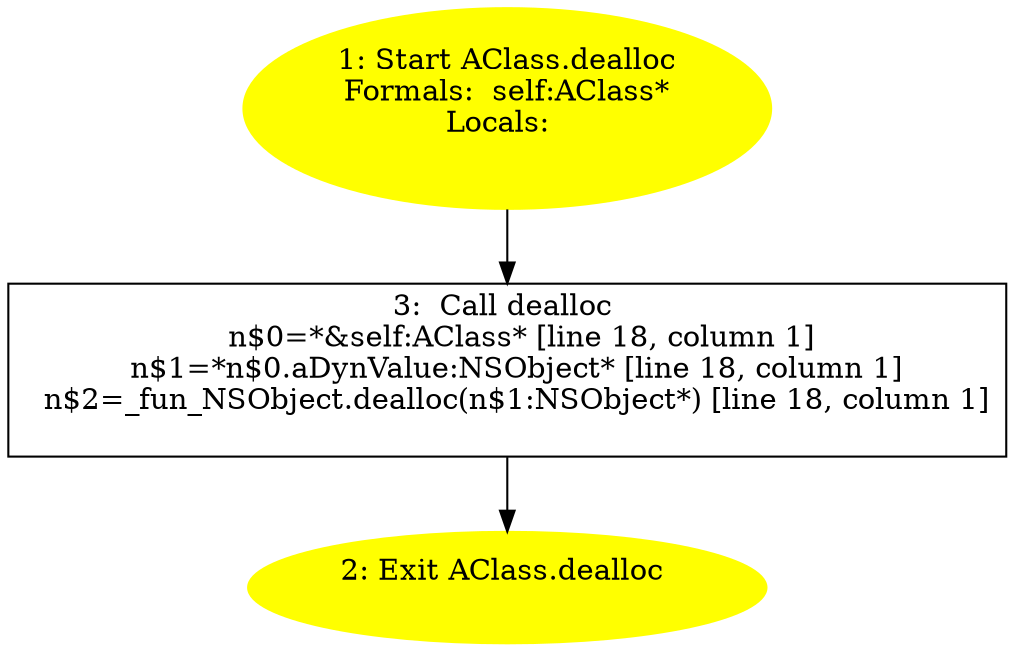 /* @generated */
digraph cfg {
"dealloc#AClass#instance.5339a8e9aec421a1f58ba25e08faeb6b_1" [label="1: Start AClass.dealloc\nFormals:  self:AClass*\nLocals:  \n  " color=yellow style=filled]
	

	 "dealloc#AClass#instance.5339a8e9aec421a1f58ba25e08faeb6b_1" -> "dealloc#AClass#instance.5339a8e9aec421a1f58ba25e08faeb6b_3" ;
"dealloc#AClass#instance.5339a8e9aec421a1f58ba25e08faeb6b_2" [label="2: Exit AClass.dealloc \n  " color=yellow style=filled]
	

"dealloc#AClass#instance.5339a8e9aec421a1f58ba25e08faeb6b_3" [label="3:  Call dealloc \n   n$0=*&self:AClass* [line 18, column 1]\n  n$1=*n$0.aDynValue:NSObject* [line 18, column 1]\n  n$2=_fun_NSObject.dealloc(n$1:NSObject*) [line 18, column 1]\n " shape="box"]
	

	 "dealloc#AClass#instance.5339a8e9aec421a1f58ba25e08faeb6b_3" -> "dealloc#AClass#instance.5339a8e9aec421a1f58ba25e08faeb6b_2" ;
}
